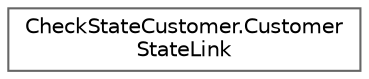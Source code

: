 digraph "クラス階層図"
{
 // LATEX_PDF_SIZE
  bgcolor="transparent";
  edge [fontname=Helvetica,fontsize=10,labelfontname=Helvetica,labelfontsize=10];
  node [fontname=Helvetica,fontsize=10,shape=box,height=0.2,width=0.4];
  rankdir="LR";
  Node0 [id="Node000000",label="CheckStateCustomer.Customer\lStateLink",height=0.2,width=0.4,color="grey40", fillcolor="white", style="filled",URL="$class_check_state_customer_1_1_customer_state_link.html",tooltip="@brif ステートと遷移先のリンク"];
}
